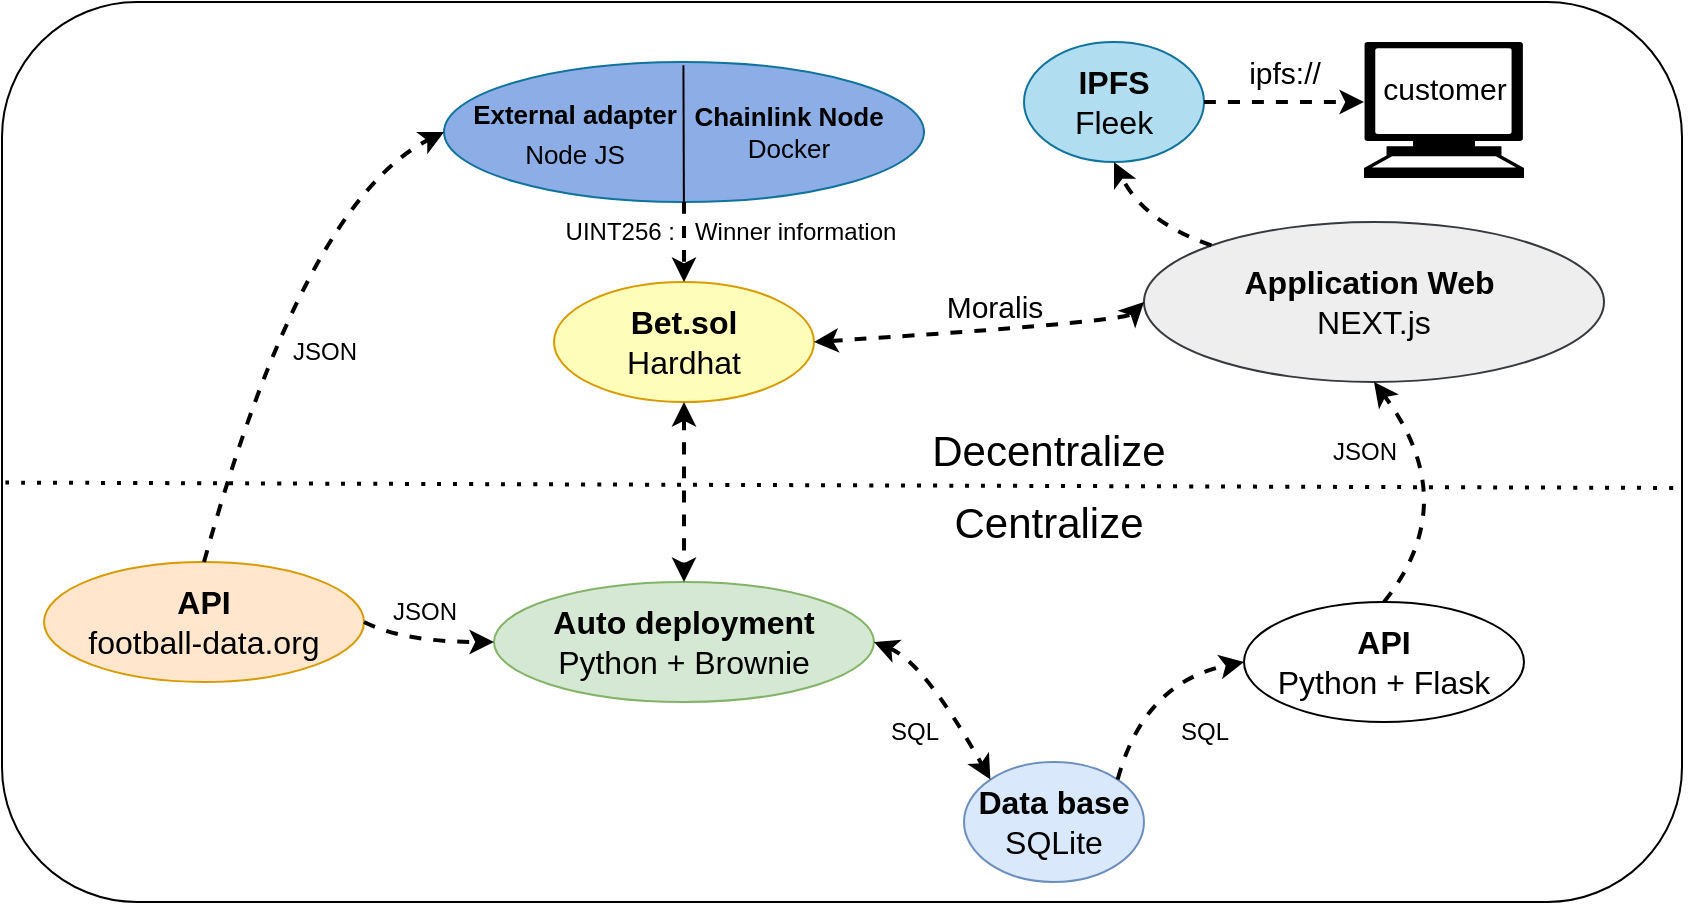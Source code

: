 <mxfile version="20.2.8" type="device"><diagram id="oLU-uPrBzbeZ1MAkRmQW" name="Page-1"><mxGraphModel dx="2035" dy="1832" grid="1" gridSize="10" guides="1" tooltips="1" connect="1" arrows="1" fold="1" page="1" pageScale="1" pageWidth="850" pageHeight="1100" math="0" shadow="0"><root><mxCell id="0"/><mxCell id="1" parent="0"/><mxCell id="ACB41u7Kq91Ow9MT8jL0-2" value="&lt;font style=&quot;font-size: 13px;&quot;&gt;&amp;nbsp; &amp;nbsp; &amp;nbsp; &amp;nbsp; &amp;nbsp; &amp;nbsp; &amp;nbsp; &amp;nbsp; &amp;nbsp; &amp;nbsp; &amp;nbsp; &amp;nbsp; &amp;nbsp; &amp;nbsp; &amp;nbsp; &amp;nbsp;&amp;nbsp;&lt;/font&gt;" style="ellipse;whiteSpace=wrap;html=1;fillColor=#8CADE6;strokeColor=#10739e;rounded=0;" parent="1" vertex="1"><mxGeometry x="30" y="20" width="240" height="70" as="geometry"/></mxCell><mxCell id="ACB41u7Kq91Ow9MT8jL0-7" value="&lt;font style=&quot;font-size: 16px;&quot;&gt;&lt;b&gt;IPFS&lt;/b&gt;&lt;br&gt;Fleek&lt;/font&gt;" style="ellipse;whiteSpace=wrap;html=1;fillColor=#b1ddf0;strokeColor=#10739e;rounded=0;" parent="1" vertex="1"><mxGeometry x="320" y="10" width="90" height="60" as="geometry"/></mxCell><mxCell id="ACB41u7Kq91Ow9MT8jL0-8" value="&lt;font style=&quot;font-size: 16px;&quot;&gt;&lt;b&gt;Application Web&amp;nbsp;&lt;br&gt;&lt;/b&gt;NEXT.js&lt;/font&gt;" style="ellipse;whiteSpace=wrap;html=1;fillColor=#eeeeee;strokeColor=#36393d;rounded=0;" parent="1" vertex="1"><mxGeometry x="380" y="100" width="230" height="80" as="geometry"/></mxCell><mxCell id="ACB41u7Kq91Ow9MT8jL0-9" value="&lt;span style=&quot;font-size: 16px;&quot;&gt;&lt;b&gt;API&lt;br&gt;&lt;/b&gt;football-data.org&lt;br&gt;&lt;/span&gt;" style="ellipse;whiteSpace=wrap;html=1;fillColor=#ffe6cc;strokeColor=#d79b00;rounded=0;" parent="1" vertex="1"><mxGeometry x="-170" y="270" width="160" height="60" as="geometry"/></mxCell><mxCell id="ACB41u7Kq91Ow9MT8jL0-10" value="&lt;font style=&quot;font-size: 16px;&quot;&gt;&lt;b&gt;Bet.sol&lt;br&gt;&lt;/b&gt;Hardhat&lt;/font&gt;" style="ellipse;whiteSpace=wrap;html=1;fillColor=#FFFDBA;strokeColor=#d79b00;rounded=0;" parent="1" vertex="1"><mxGeometry x="85" y="130" width="130" height="60" as="geometry"/></mxCell><mxCell id="ACB41u7Kq91Ow9MT8jL0-12" value="" style="endArrow=none;html=1;rounded=0;fontSize=16;exitX=0.374;exitY=0.99;exitDx=0;exitDy=0;exitPerimeter=0;entryX=0.373;entryY=0.013;entryDx=0;entryDy=0;entryPerimeter=0;curved=1;" parent="1" edge="1"><mxGeometry width="50" height="50" relative="1" as="geometry"><mxPoint x="149.95" y="90.0" as="sourcePoint"/><mxPoint x="149.71" y="21.61" as="targetPoint"/></mxGeometry></mxCell><mxCell id="ACB41u7Kq91Ow9MT8jL0-13" value="&lt;font style=&quot;font-size: 13px;&quot;&gt;&lt;b&gt;External adapter&lt;br&gt;&lt;/b&gt;Node JS&lt;br&gt;&lt;/font&gt;" style="text;html=1;align=center;verticalAlign=middle;resizable=0;points=[];autosize=1;strokeColor=none;fillColor=none;fontSize=16;rounded=0;" parent="1" vertex="1"><mxGeometry x="30" y="30" width="130" height="50" as="geometry"/></mxCell><mxCell id="ACB41u7Kq91Ow9MT8jL0-14" value="&lt;span style=&quot;&quot;&gt;&lt;b&gt;Chainlink Node&lt;br&gt;&lt;/b&gt;&lt;/span&gt;&lt;span style=&quot;&quot;&gt;Docker&lt;/span&gt;" style="text;html=1;align=center;verticalAlign=middle;resizable=0;points=[];autosize=1;strokeColor=none;fillColor=none;fontSize=13;rounded=0;" parent="1" vertex="1"><mxGeometry x="142" y="35" width="120" height="40" as="geometry"/></mxCell><mxCell id="ACB41u7Kq91Ow9MT8jL0-15" value="&lt;span style=&quot;font-size: 16px;&quot;&gt;&lt;b&gt;Auto deployment&lt;br&gt;&lt;/b&gt;Python + Brownie&lt;/span&gt;" style="ellipse;whiteSpace=wrap;html=1;fillColor=#d5e8d4;strokeColor=#82b366;rounded=0;" parent="1" vertex="1"><mxGeometry x="55" y="280" width="190" height="60" as="geometry"/></mxCell><mxCell id="ACB41u7Kq91Ow9MT8jL0-16" value="&lt;font style=&quot;font-size: 16px;&quot;&gt;&lt;b&gt;API&lt;/b&gt;&lt;br&gt;Python + Flask&lt;/font&gt;" style="ellipse;whiteSpace=wrap;html=1;rounded=0;" parent="1" vertex="1"><mxGeometry x="430" y="290" width="140" height="60" as="geometry"/></mxCell><mxCell id="ACB41u7Kq91Ow9MT8jL0-17" value="&lt;font style=&quot;font-size: 16px;&quot;&gt;&lt;b&gt;Data base&lt;br&gt;&lt;/b&gt;SQLite&lt;/font&gt;" style="ellipse;whiteSpace=wrap;html=1;fillColor=#dae8fc;strokeColor=#6c8ebf;rounded=0;" parent="1" vertex="1"><mxGeometry x="290" y="370" width="90" height="60" as="geometry"/></mxCell><mxCell id="ACB41u7Kq91Ow9MT8jL0-19" value="" style="endArrow=classic;html=1;rounded=0;fontSize=16;exitX=1;exitY=0.5;exitDx=0;exitDy=0;entryX=0;entryY=0.5;entryDx=0;entryDy=0;dashed=1;startArrow=classic;startFill=1;strokeWidth=2;curved=1;" parent="1" source="ACB41u7Kq91Ow9MT8jL0-10" target="ACB41u7Kq91Ow9MT8jL0-8" edge="1"><mxGeometry width="50" height="50" relative="1" as="geometry"><mxPoint x="380" y="230" as="sourcePoint"/><mxPoint x="430" y="180" as="targetPoint"/><Array as="points"><mxPoint x="370" y="150"/></Array></mxGeometry></mxCell><mxCell id="ACB41u7Kq91Ow9MT8jL0-20" value="" style="endArrow=classic;html=1;rounded=0;fontSize=16;exitX=0.5;exitY=1;exitDx=0;exitDy=0;entryX=0.5;entryY=0;entryDx=0;entryDy=0;dashed=1;startArrow=classic;startFill=1;strokeWidth=2;curved=1;" parent="1" source="ACB41u7Kq91Ow9MT8jL0-10" target="ACB41u7Kq91Ow9MT8jL0-15" edge="1"><mxGeometry width="50" height="50" relative="1" as="geometry"><mxPoint x="141.18" y="200" as="sourcePoint"/><mxPoint x="399.999" y="251.668" as="targetPoint"/><Array as="points"/></mxGeometry></mxCell><mxCell id="ACB41u7Kq91Ow9MT8jL0-22" value="" style="endArrow=classic;html=1;rounded=0;fontSize=16;exitX=0.5;exitY=1;exitDx=0;exitDy=0;entryX=0.5;entryY=0;entryDx=0;entryDy=0;dashed=1;startArrow=none;startFill=0;strokeWidth=2;curved=1;" parent="1" source="ACB41u7Kq91Ow9MT8jL0-2" target="ACB41u7Kq91Ow9MT8jL0-10" edge="1"><mxGeometry width="50" height="50" relative="1" as="geometry"><mxPoint x="149.62" y="110" as="sourcePoint"/><mxPoint x="149.62" y="200" as="targetPoint"/><Array as="points"/></mxGeometry></mxCell><mxCell id="ACB41u7Kq91Ow9MT8jL0-23" value="" style="endArrow=classic;html=1;rounded=0;fontSize=16;exitX=1;exitY=0.5;exitDx=0;exitDy=0;entryX=0;entryY=0;entryDx=0;entryDy=0;dashed=1;startArrow=classic;startFill=1;strokeWidth=2;curved=1;" parent="1" source="ACB41u7Kq91Ow9MT8jL0-15" target="ACB41u7Kq91Ow9MT8jL0-17" edge="1"><mxGeometry width="50" height="50" relative="1" as="geometry"><mxPoint x="270" y="320" as="sourcePoint"/><mxPoint x="528.819" y="371.668" as="targetPoint"/><Array as="points"><mxPoint x="270" y="320"/></Array></mxGeometry></mxCell><mxCell id="ACB41u7Kq91Ow9MT8jL0-25" value="" style="endArrow=classic;html=1;rounded=0;fontSize=16;exitX=1;exitY=0;exitDx=0;exitDy=0;entryX=0;entryY=0.5;entryDx=0;entryDy=0;dashed=1;startArrow=none;startFill=0;strokeWidth=2;curved=1;" parent="1" source="ACB41u7Kq91Ow9MT8jL0-17" target="ACB41u7Kq91Ow9MT8jL0-16" edge="1"><mxGeometry width="50" height="50" relative="1" as="geometry"><mxPoint x="210" y="360" as="sourcePoint"/><mxPoint x="210" y="400" as="targetPoint"/><Array as="points"><mxPoint x="380" y="330"/><mxPoint x="430" y="320"/></Array></mxGeometry></mxCell><mxCell id="ACB41u7Kq91Ow9MT8jL0-26" value="" style="endArrow=classic;html=1;rounded=0;fontSize=16;exitX=0;exitY=0;exitDx=0;exitDy=0;entryX=0.5;entryY=1;entryDx=0;entryDy=0;dashed=1;startArrow=none;startFill=0;strokeWidth=2;curved=1;" parent="1" source="ACB41u7Kq91Ow9MT8jL0-8" target="ACB41u7Kq91Ow9MT8jL0-7" edge="1"><mxGeometry width="50" height="50" relative="1" as="geometry"><mxPoint x="550.5" y="75" as="sourcePoint"/><mxPoint x="479.997" y="113.787" as="targetPoint"/><Array as="points"><mxPoint x="380" y="100"/></Array></mxGeometry></mxCell><mxCell id="ACB41u7Kq91Ow9MT8jL0-28" value="" style="endArrow=classic;html=1;rounded=0;fontSize=16;exitX=0.5;exitY=0;exitDx=0;exitDy=0;dashed=1;startArrow=none;startFill=0;strokeWidth=2;curved=1;entryX=0.5;entryY=1;entryDx=0;entryDy=0;" parent="1" source="ACB41u7Kq91Ow9MT8jL0-16" target="ACB41u7Kq91Ow9MT8jL0-8" edge="1"><mxGeometry width="50" height="50" relative="1" as="geometry"><mxPoint x="260" y="450" as="sourcePoint"/><mxPoint x="555" y="280" as="targetPoint"/><Array as="points"><mxPoint x="540" y="240"/></Array></mxGeometry></mxCell><mxCell id="ACB41u7Kq91Ow9MT8jL0-29" value="" style="endArrow=classic;html=1;rounded=0;fontSize=16;exitX=0.5;exitY=0;exitDx=0;exitDy=0;dashed=1;startArrow=none;startFill=0;strokeWidth=2;curved=1;entryX=0;entryY=0.5;entryDx=0;entryDy=0;" parent="1" source="ACB41u7Kq91Ow9MT8jL0-9" target="ACB41u7Kq91Ow9MT8jL0-2" edge="1"><mxGeometry width="50" height="50" relative="1" as="geometry"><mxPoint x="363.0" y="190.0" as="sourcePoint"/><mxPoint x="60" y="100" as="targetPoint"/><Array as="points"><mxPoint x="-40" y="90"/></Array></mxGeometry></mxCell><mxCell id="ACB41u7Kq91Ow9MT8jL0-30" value="" style="endArrow=classic;html=1;rounded=0;fontSize=16;exitX=1;exitY=0.5;exitDx=0;exitDy=0;entryX=0;entryY=0.5;entryDx=0;entryDy=0;dashed=1;startArrow=none;startFill=0;strokeWidth=2;curved=1;" parent="1" source="ACB41u7Kq91Ow9MT8jL0-9" target="ACB41u7Kq91Ow9MT8jL0-15" edge="1"><mxGeometry width="50" height="50" relative="1" as="geometry"><mxPoint x="331.68" y="400.39" as="sourcePoint"/><mxPoint x="230.0" y="270.002" as="targetPoint"/><Array as="points"><mxPoint x="10" y="310"/></Array></mxGeometry></mxCell><mxCell id="ACB41u7Kq91Ow9MT8jL0-32" value="" style="endArrow=none;dashed=1;html=1;dashPattern=1 3;strokeWidth=2;rounded=0;fontSize=12;startSize=14;endSize=14;curved=1;exitX=0.002;exitY=0.534;exitDx=0;exitDy=0;exitPerimeter=0;" parent="1" edge="1" source="AjNXdWg41I0N0xnmoIMw-23"><mxGeometry width="50" height="50" relative="1" as="geometry"><mxPoint x="-210" y="230" as="sourcePoint"/><mxPoint x="650" y="233" as="targetPoint"/></mxGeometry></mxCell><mxCell id="ACB41u7Kq91Ow9MT8jL0-33" value="&lt;font style=&quot;font-size: 21px;&quot;&gt;Decentralize&lt;/font&gt;" style="text;html=1;align=center;verticalAlign=middle;resizable=0;points=[];autosize=1;strokeColor=none;fillColor=none;fontSize=16;" parent="1" vertex="1"><mxGeometry x="262" y="194" width="140" height="40" as="geometry"/></mxCell><mxCell id="ACB41u7Kq91Ow9MT8jL0-34" value="&lt;font style=&quot;font-size: 21px;&quot;&gt;Centralize&lt;/font&gt;" style="text;html=1;align=center;verticalAlign=middle;resizable=0;points=[];autosize=1;strokeColor=none;fillColor=none;fontSize=16;" parent="1" vertex="1"><mxGeometry x="272" y="230" width="120" height="40" as="geometry"/></mxCell><mxCell id="AjNXdWg41I0N0xnmoIMw-1" value="SQL" style="text;html=1;align=center;verticalAlign=middle;resizable=0;points=[];autosize=1;strokeColor=none;fillColor=none;" vertex="1" parent="1"><mxGeometry x="240" y="340" width="50" height="30" as="geometry"/></mxCell><mxCell id="AjNXdWg41I0N0xnmoIMw-3" value="SQL" style="text;html=1;align=center;verticalAlign=middle;resizable=0;points=[];autosize=1;strokeColor=none;fillColor=none;" vertex="1" parent="1"><mxGeometry x="385" y="340" width="50" height="30" as="geometry"/></mxCell><mxCell id="AjNXdWg41I0N0xnmoIMw-4" value="JSON" style="text;html=1;align=center;verticalAlign=middle;resizable=0;points=[];autosize=1;strokeColor=none;fillColor=none;" vertex="1" parent="1"><mxGeometry x="460" y="200" width="60" height="30" as="geometry"/></mxCell><mxCell id="AjNXdWg41I0N0xnmoIMw-5" value="JSON" style="text;html=1;align=center;verticalAlign=middle;resizable=0;points=[];autosize=1;strokeColor=none;fillColor=none;" vertex="1" parent="1"><mxGeometry x="-60" y="150" width="60" height="30" as="geometry"/></mxCell><mxCell id="AjNXdWg41I0N0xnmoIMw-6" value="JSON" style="text;html=1;align=center;verticalAlign=middle;resizable=0;points=[];autosize=1;strokeColor=none;fillColor=none;" vertex="1" parent="1"><mxGeometry x="-10" y="280" width="60" height="30" as="geometry"/></mxCell><mxCell id="AjNXdWg41I0N0xnmoIMw-7" value="UINT256 :&amp;nbsp; &amp;nbsp;Winner information" style="text;html=1;align=center;verticalAlign=middle;resizable=0;points=[];autosize=1;strokeColor=none;fillColor=none;" vertex="1" parent="1"><mxGeometry x="78" y="90" width="190" height="30" as="geometry"/></mxCell><mxCell id="AjNXdWg41I0N0xnmoIMw-8" value="" style="endArrow=classic;html=1;rounded=0;fontSize=16;exitX=1;exitY=0.5;exitDx=0;exitDy=0;dashed=1;startArrow=none;startFill=0;strokeWidth=2;curved=1;" edge="1" parent="1" source="ACB41u7Kq91Ow9MT8jL0-7"><mxGeometry width="50" height="50" relative="1" as="geometry"><mxPoint x="410" y="40" as="sourcePoint"/><mxPoint x="490" y="40" as="targetPoint"/><Array as="points"/></mxGeometry></mxCell><mxCell id="AjNXdWg41I0N0xnmoIMw-9" value="" style="shape=mxgraph.signs.tech.computer;html=1;pointerEvents=1;fillColor=#000000;strokeColor=none;verticalLabelPosition=bottom;verticalAlign=top;align=center;" vertex="1" parent="1"><mxGeometry x="490" y="10" width="80" height="68" as="geometry"/></mxCell><mxCell id="AjNXdWg41I0N0xnmoIMw-11" value="&lt;font style=&quot;font-size: 15px;&quot;&gt;customer&lt;/font&gt;" style="text;html=1;align=center;verticalAlign=middle;resizable=0;points=[];autosize=1;strokeColor=none;fillColor=none;" vertex="1" parent="1"><mxGeometry x="485" y="18" width="90" height="30" as="geometry"/></mxCell><mxCell id="AjNXdWg41I0N0xnmoIMw-14" value="ipfs://" style="text;html=1;align=center;verticalAlign=middle;resizable=0;points=[];autosize=1;strokeColor=none;fillColor=none;fontSize=15;" vertex="1" parent="1"><mxGeometry x="420" y="10" width="60" height="30" as="geometry"/></mxCell><mxCell id="AjNXdWg41I0N0xnmoIMw-18" value="Moralis" style="text;html=1;align=center;verticalAlign=middle;resizable=0;points=[];autosize=1;strokeColor=none;fillColor=none;fontSize=15;" vertex="1" parent="1"><mxGeometry x="270" y="127" width="70" height="30" as="geometry"/></mxCell><mxCell id="AjNXdWg41I0N0xnmoIMw-23" value="" style="rounded=1;whiteSpace=wrap;html=1;fontSize=15;fillColor=none;" vertex="1" parent="1"><mxGeometry x="-191" y="-10" width="840" height="450" as="geometry"/></mxCell></root></mxGraphModel></diagram></mxfile>